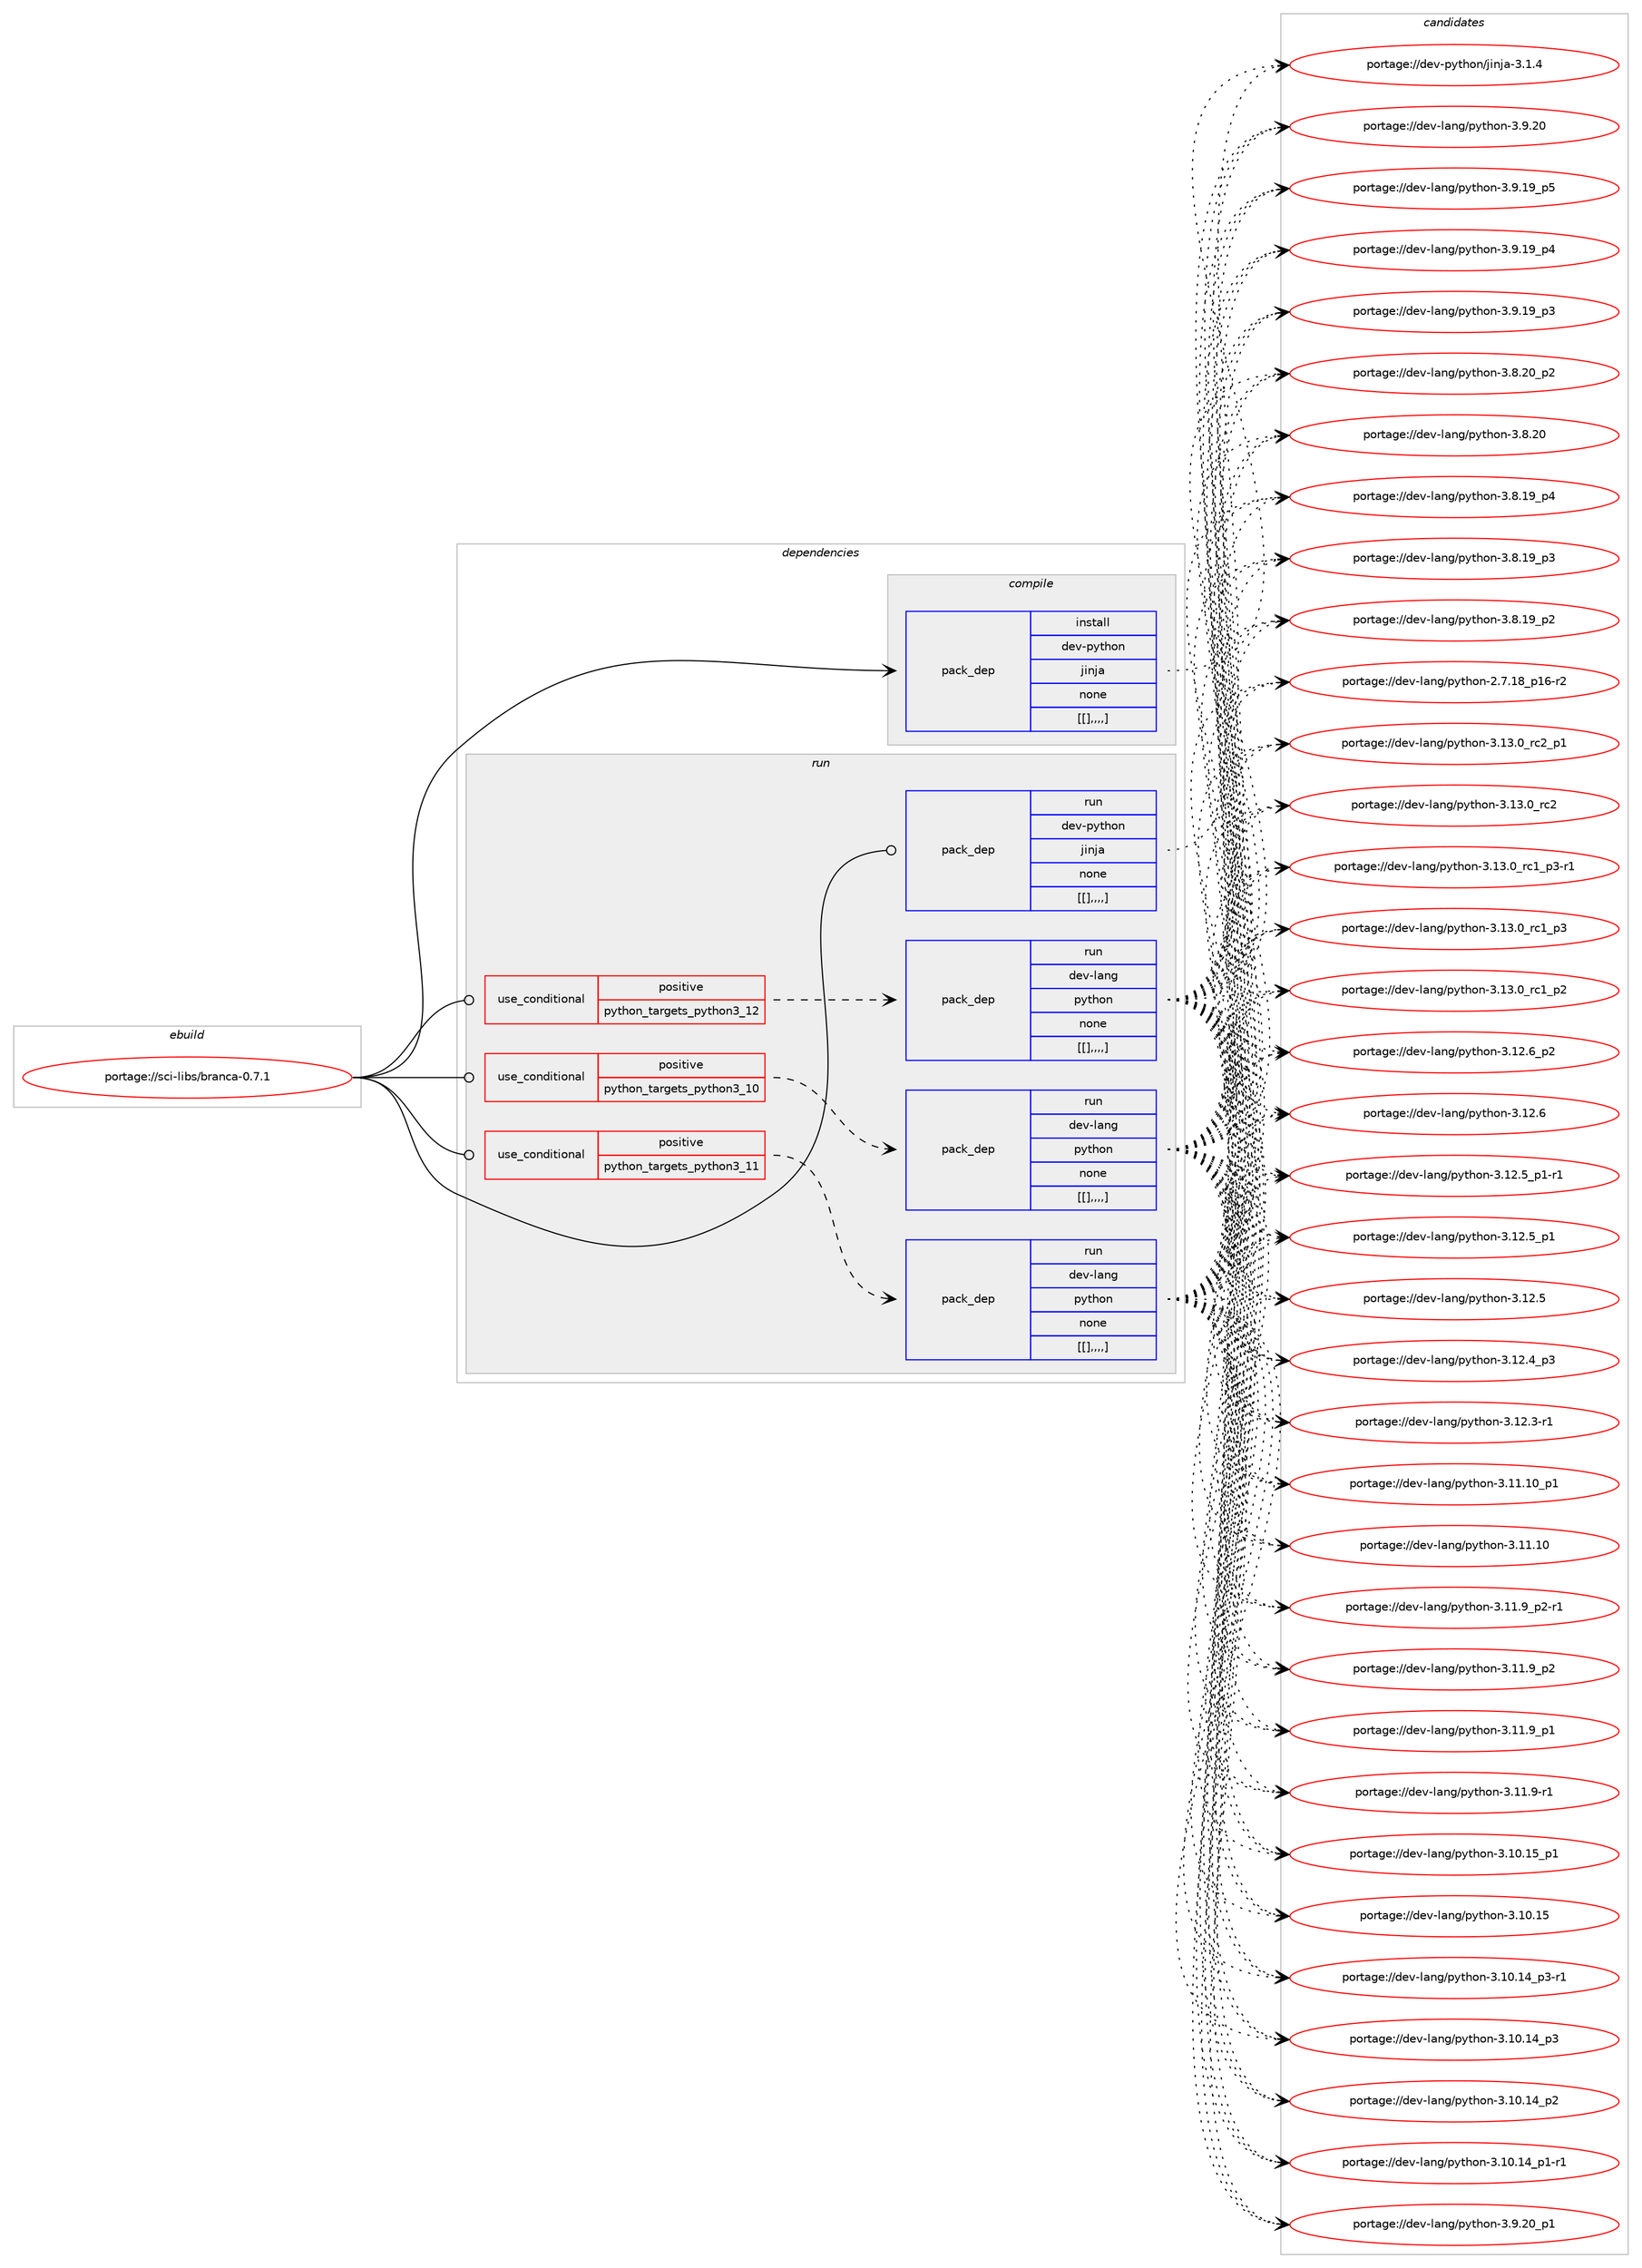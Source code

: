 digraph prolog {

# *************
# Graph options
# *************

newrank=true;
concentrate=true;
compound=true;
graph [rankdir=LR,fontname=Helvetica,fontsize=10,ranksep=1.5];#, ranksep=2.5, nodesep=0.2];
edge  [arrowhead=vee];
node  [fontname=Helvetica,fontsize=10];

# **********
# The ebuild
# **********

subgraph cluster_leftcol {
color=gray;
label=<<i>ebuild</i>>;
id [label="portage://sci-libs/branca-0.7.1", color=red, width=4, href="../sci-libs/branca-0.7.1.svg"];
}

# ****************
# The dependencies
# ****************

subgraph cluster_midcol {
color=gray;
label=<<i>dependencies</i>>;
subgraph cluster_compile {
fillcolor="#eeeeee";
style=filled;
label=<<i>compile</i>>;
subgraph pack296945 {
dependency408747 [label=<<TABLE BORDER="0" CELLBORDER="1" CELLSPACING="0" CELLPADDING="4" WIDTH="220"><TR><TD ROWSPAN="6" CELLPADDING="30">pack_dep</TD></TR><TR><TD WIDTH="110">install</TD></TR><TR><TD>dev-python</TD></TR><TR><TD>jinja</TD></TR><TR><TD>none</TD></TR><TR><TD>[[],,,,]</TD></TR></TABLE>>, shape=none, color=blue];
}
id:e -> dependency408747:w [weight=20,style="solid",arrowhead="vee"];
}
subgraph cluster_compileandrun {
fillcolor="#eeeeee";
style=filled;
label=<<i>compile and run</i>>;
}
subgraph cluster_run {
fillcolor="#eeeeee";
style=filled;
label=<<i>run</i>>;
subgraph cond108935 {
dependency408748 [label=<<TABLE BORDER="0" CELLBORDER="1" CELLSPACING="0" CELLPADDING="4"><TR><TD ROWSPAN="3" CELLPADDING="10">use_conditional</TD></TR><TR><TD>positive</TD></TR><TR><TD>python_targets_python3_10</TD></TR></TABLE>>, shape=none, color=red];
subgraph pack296946 {
dependency408749 [label=<<TABLE BORDER="0" CELLBORDER="1" CELLSPACING="0" CELLPADDING="4" WIDTH="220"><TR><TD ROWSPAN="6" CELLPADDING="30">pack_dep</TD></TR><TR><TD WIDTH="110">run</TD></TR><TR><TD>dev-lang</TD></TR><TR><TD>python</TD></TR><TR><TD>none</TD></TR><TR><TD>[[],,,,]</TD></TR></TABLE>>, shape=none, color=blue];
}
dependency408748:e -> dependency408749:w [weight=20,style="dashed",arrowhead="vee"];
}
id:e -> dependency408748:w [weight=20,style="solid",arrowhead="odot"];
subgraph cond108936 {
dependency408750 [label=<<TABLE BORDER="0" CELLBORDER="1" CELLSPACING="0" CELLPADDING="4"><TR><TD ROWSPAN="3" CELLPADDING="10">use_conditional</TD></TR><TR><TD>positive</TD></TR><TR><TD>python_targets_python3_11</TD></TR></TABLE>>, shape=none, color=red];
subgraph pack296947 {
dependency408751 [label=<<TABLE BORDER="0" CELLBORDER="1" CELLSPACING="0" CELLPADDING="4" WIDTH="220"><TR><TD ROWSPAN="6" CELLPADDING="30">pack_dep</TD></TR><TR><TD WIDTH="110">run</TD></TR><TR><TD>dev-lang</TD></TR><TR><TD>python</TD></TR><TR><TD>none</TD></TR><TR><TD>[[],,,,]</TD></TR></TABLE>>, shape=none, color=blue];
}
dependency408750:e -> dependency408751:w [weight=20,style="dashed",arrowhead="vee"];
}
id:e -> dependency408750:w [weight=20,style="solid",arrowhead="odot"];
subgraph cond108937 {
dependency408752 [label=<<TABLE BORDER="0" CELLBORDER="1" CELLSPACING="0" CELLPADDING="4"><TR><TD ROWSPAN="3" CELLPADDING="10">use_conditional</TD></TR><TR><TD>positive</TD></TR><TR><TD>python_targets_python3_12</TD></TR></TABLE>>, shape=none, color=red];
subgraph pack296948 {
dependency408753 [label=<<TABLE BORDER="0" CELLBORDER="1" CELLSPACING="0" CELLPADDING="4" WIDTH="220"><TR><TD ROWSPAN="6" CELLPADDING="30">pack_dep</TD></TR><TR><TD WIDTH="110">run</TD></TR><TR><TD>dev-lang</TD></TR><TR><TD>python</TD></TR><TR><TD>none</TD></TR><TR><TD>[[],,,,]</TD></TR></TABLE>>, shape=none, color=blue];
}
dependency408752:e -> dependency408753:w [weight=20,style="dashed",arrowhead="vee"];
}
id:e -> dependency408752:w [weight=20,style="solid",arrowhead="odot"];
subgraph pack296949 {
dependency408754 [label=<<TABLE BORDER="0" CELLBORDER="1" CELLSPACING="0" CELLPADDING="4" WIDTH="220"><TR><TD ROWSPAN="6" CELLPADDING="30">pack_dep</TD></TR><TR><TD WIDTH="110">run</TD></TR><TR><TD>dev-python</TD></TR><TR><TD>jinja</TD></TR><TR><TD>none</TD></TR><TR><TD>[[],,,,]</TD></TR></TABLE>>, shape=none, color=blue];
}
id:e -> dependency408754:w [weight=20,style="solid",arrowhead="odot"];
}
}

# **************
# The candidates
# **************

subgraph cluster_choices {
rank=same;
color=gray;
label=<<i>candidates</i>>;

subgraph choice296945 {
color=black;
nodesep=1;
choice100101118451121211161041111104710610511010697455146494652 [label="portage://dev-python/jinja-3.1.4", color=red, width=4,href="../dev-python/jinja-3.1.4.svg"];
dependency408747:e -> choice100101118451121211161041111104710610511010697455146494652:w [style=dotted,weight="100"];
}
subgraph choice296946 {
color=black;
nodesep=1;
choice100101118451089711010347112121116104111110455146495146489511499509511249 [label="portage://dev-lang/python-3.13.0_rc2_p1", color=red, width=4,href="../dev-lang/python-3.13.0_rc2_p1.svg"];
choice10010111845108971101034711212111610411111045514649514648951149950 [label="portage://dev-lang/python-3.13.0_rc2", color=red, width=4,href="../dev-lang/python-3.13.0_rc2.svg"];
choice1001011184510897110103471121211161041111104551464951464895114994995112514511449 [label="portage://dev-lang/python-3.13.0_rc1_p3-r1", color=red, width=4,href="../dev-lang/python-3.13.0_rc1_p3-r1.svg"];
choice100101118451089711010347112121116104111110455146495146489511499499511251 [label="portage://dev-lang/python-3.13.0_rc1_p3", color=red, width=4,href="../dev-lang/python-3.13.0_rc1_p3.svg"];
choice100101118451089711010347112121116104111110455146495146489511499499511250 [label="portage://dev-lang/python-3.13.0_rc1_p2", color=red, width=4,href="../dev-lang/python-3.13.0_rc1_p2.svg"];
choice100101118451089711010347112121116104111110455146495046549511250 [label="portage://dev-lang/python-3.12.6_p2", color=red, width=4,href="../dev-lang/python-3.12.6_p2.svg"];
choice10010111845108971101034711212111610411111045514649504654 [label="portage://dev-lang/python-3.12.6", color=red, width=4,href="../dev-lang/python-3.12.6.svg"];
choice1001011184510897110103471121211161041111104551464950465395112494511449 [label="portage://dev-lang/python-3.12.5_p1-r1", color=red, width=4,href="../dev-lang/python-3.12.5_p1-r1.svg"];
choice100101118451089711010347112121116104111110455146495046539511249 [label="portage://dev-lang/python-3.12.5_p1", color=red, width=4,href="../dev-lang/python-3.12.5_p1.svg"];
choice10010111845108971101034711212111610411111045514649504653 [label="portage://dev-lang/python-3.12.5", color=red, width=4,href="../dev-lang/python-3.12.5.svg"];
choice100101118451089711010347112121116104111110455146495046529511251 [label="portage://dev-lang/python-3.12.4_p3", color=red, width=4,href="../dev-lang/python-3.12.4_p3.svg"];
choice100101118451089711010347112121116104111110455146495046514511449 [label="portage://dev-lang/python-3.12.3-r1", color=red, width=4,href="../dev-lang/python-3.12.3-r1.svg"];
choice10010111845108971101034711212111610411111045514649494649489511249 [label="portage://dev-lang/python-3.11.10_p1", color=red, width=4,href="../dev-lang/python-3.11.10_p1.svg"];
choice1001011184510897110103471121211161041111104551464949464948 [label="portage://dev-lang/python-3.11.10", color=red, width=4,href="../dev-lang/python-3.11.10.svg"];
choice1001011184510897110103471121211161041111104551464949465795112504511449 [label="portage://dev-lang/python-3.11.9_p2-r1", color=red, width=4,href="../dev-lang/python-3.11.9_p2-r1.svg"];
choice100101118451089711010347112121116104111110455146494946579511250 [label="portage://dev-lang/python-3.11.9_p2", color=red, width=4,href="../dev-lang/python-3.11.9_p2.svg"];
choice100101118451089711010347112121116104111110455146494946579511249 [label="portage://dev-lang/python-3.11.9_p1", color=red, width=4,href="../dev-lang/python-3.11.9_p1.svg"];
choice100101118451089711010347112121116104111110455146494946574511449 [label="portage://dev-lang/python-3.11.9-r1", color=red, width=4,href="../dev-lang/python-3.11.9-r1.svg"];
choice10010111845108971101034711212111610411111045514649484649539511249 [label="portage://dev-lang/python-3.10.15_p1", color=red, width=4,href="../dev-lang/python-3.10.15_p1.svg"];
choice1001011184510897110103471121211161041111104551464948464953 [label="portage://dev-lang/python-3.10.15", color=red, width=4,href="../dev-lang/python-3.10.15.svg"];
choice100101118451089711010347112121116104111110455146494846495295112514511449 [label="portage://dev-lang/python-3.10.14_p3-r1", color=red, width=4,href="../dev-lang/python-3.10.14_p3-r1.svg"];
choice10010111845108971101034711212111610411111045514649484649529511251 [label="portage://dev-lang/python-3.10.14_p3", color=red, width=4,href="../dev-lang/python-3.10.14_p3.svg"];
choice10010111845108971101034711212111610411111045514649484649529511250 [label="portage://dev-lang/python-3.10.14_p2", color=red, width=4,href="../dev-lang/python-3.10.14_p2.svg"];
choice100101118451089711010347112121116104111110455146494846495295112494511449 [label="portage://dev-lang/python-3.10.14_p1-r1", color=red, width=4,href="../dev-lang/python-3.10.14_p1-r1.svg"];
choice100101118451089711010347112121116104111110455146574650489511249 [label="portage://dev-lang/python-3.9.20_p1", color=red, width=4,href="../dev-lang/python-3.9.20_p1.svg"];
choice10010111845108971101034711212111610411111045514657465048 [label="portage://dev-lang/python-3.9.20", color=red, width=4,href="../dev-lang/python-3.9.20.svg"];
choice100101118451089711010347112121116104111110455146574649579511253 [label="portage://dev-lang/python-3.9.19_p5", color=red, width=4,href="../dev-lang/python-3.9.19_p5.svg"];
choice100101118451089711010347112121116104111110455146574649579511252 [label="portage://dev-lang/python-3.9.19_p4", color=red, width=4,href="../dev-lang/python-3.9.19_p4.svg"];
choice100101118451089711010347112121116104111110455146574649579511251 [label="portage://dev-lang/python-3.9.19_p3", color=red, width=4,href="../dev-lang/python-3.9.19_p3.svg"];
choice100101118451089711010347112121116104111110455146564650489511250 [label="portage://dev-lang/python-3.8.20_p2", color=red, width=4,href="../dev-lang/python-3.8.20_p2.svg"];
choice10010111845108971101034711212111610411111045514656465048 [label="portage://dev-lang/python-3.8.20", color=red, width=4,href="../dev-lang/python-3.8.20.svg"];
choice100101118451089711010347112121116104111110455146564649579511252 [label="portage://dev-lang/python-3.8.19_p4", color=red, width=4,href="../dev-lang/python-3.8.19_p4.svg"];
choice100101118451089711010347112121116104111110455146564649579511251 [label="portage://dev-lang/python-3.8.19_p3", color=red, width=4,href="../dev-lang/python-3.8.19_p3.svg"];
choice100101118451089711010347112121116104111110455146564649579511250 [label="portage://dev-lang/python-3.8.19_p2", color=red, width=4,href="../dev-lang/python-3.8.19_p2.svg"];
choice100101118451089711010347112121116104111110455046554649569511249544511450 [label="portage://dev-lang/python-2.7.18_p16-r2", color=red, width=4,href="../dev-lang/python-2.7.18_p16-r2.svg"];
dependency408749:e -> choice100101118451089711010347112121116104111110455146495146489511499509511249:w [style=dotted,weight="100"];
dependency408749:e -> choice10010111845108971101034711212111610411111045514649514648951149950:w [style=dotted,weight="100"];
dependency408749:e -> choice1001011184510897110103471121211161041111104551464951464895114994995112514511449:w [style=dotted,weight="100"];
dependency408749:e -> choice100101118451089711010347112121116104111110455146495146489511499499511251:w [style=dotted,weight="100"];
dependency408749:e -> choice100101118451089711010347112121116104111110455146495146489511499499511250:w [style=dotted,weight="100"];
dependency408749:e -> choice100101118451089711010347112121116104111110455146495046549511250:w [style=dotted,weight="100"];
dependency408749:e -> choice10010111845108971101034711212111610411111045514649504654:w [style=dotted,weight="100"];
dependency408749:e -> choice1001011184510897110103471121211161041111104551464950465395112494511449:w [style=dotted,weight="100"];
dependency408749:e -> choice100101118451089711010347112121116104111110455146495046539511249:w [style=dotted,weight="100"];
dependency408749:e -> choice10010111845108971101034711212111610411111045514649504653:w [style=dotted,weight="100"];
dependency408749:e -> choice100101118451089711010347112121116104111110455146495046529511251:w [style=dotted,weight="100"];
dependency408749:e -> choice100101118451089711010347112121116104111110455146495046514511449:w [style=dotted,weight="100"];
dependency408749:e -> choice10010111845108971101034711212111610411111045514649494649489511249:w [style=dotted,weight="100"];
dependency408749:e -> choice1001011184510897110103471121211161041111104551464949464948:w [style=dotted,weight="100"];
dependency408749:e -> choice1001011184510897110103471121211161041111104551464949465795112504511449:w [style=dotted,weight="100"];
dependency408749:e -> choice100101118451089711010347112121116104111110455146494946579511250:w [style=dotted,weight="100"];
dependency408749:e -> choice100101118451089711010347112121116104111110455146494946579511249:w [style=dotted,weight="100"];
dependency408749:e -> choice100101118451089711010347112121116104111110455146494946574511449:w [style=dotted,weight="100"];
dependency408749:e -> choice10010111845108971101034711212111610411111045514649484649539511249:w [style=dotted,weight="100"];
dependency408749:e -> choice1001011184510897110103471121211161041111104551464948464953:w [style=dotted,weight="100"];
dependency408749:e -> choice100101118451089711010347112121116104111110455146494846495295112514511449:w [style=dotted,weight="100"];
dependency408749:e -> choice10010111845108971101034711212111610411111045514649484649529511251:w [style=dotted,weight="100"];
dependency408749:e -> choice10010111845108971101034711212111610411111045514649484649529511250:w [style=dotted,weight="100"];
dependency408749:e -> choice100101118451089711010347112121116104111110455146494846495295112494511449:w [style=dotted,weight="100"];
dependency408749:e -> choice100101118451089711010347112121116104111110455146574650489511249:w [style=dotted,weight="100"];
dependency408749:e -> choice10010111845108971101034711212111610411111045514657465048:w [style=dotted,weight="100"];
dependency408749:e -> choice100101118451089711010347112121116104111110455146574649579511253:w [style=dotted,weight="100"];
dependency408749:e -> choice100101118451089711010347112121116104111110455146574649579511252:w [style=dotted,weight="100"];
dependency408749:e -> choice100101118451089711010347112121116104111110455146574649579511251:w [style=dotted,weight="100"];
dependency408749:e -> choice100101118451089711010347112121116104111110455146564650489511250:w [style=dotted,weight="100"];
dependency408749:e -> choice10010111845108971101034711212111610411111045514656465048:w [style=dotted,weight="100"];
dependency408749:e -> choice100101118451089711010347112121116104111110455146564649579511252:w [style=dotted,weight="100"];
dependency408749:e -> choice100101118451089711010347112121116104111110455146564649579511251:w [style=dotted,weight="100"];
dependency408749:e -> choice100101118451089711010347112121116104111110455146564649579511250:w [style=dotted,weight="100"];
dependency408749:e -> choice100101118451089711010347112121116104111110455046554649569511249544511450:w [style=dotted,weight="100"];
}
subgraph choice296947 {
color=black;
nodesep=1;
choice100101118451089711010347112121116104111110455146495146489511499509511249 [label="portage://dev-lang/python-3.13.0_rc2_p1", color=red, width=4,href="../dev-lang/python-3.13.0_rc2_p1.svg"];
choice10010111845108971101034711212111610411111045514649514648951149950 [label="portage://dev-lang/python-3.13.0_rc2", color=red, width=4,href="../dev-lang/python-3.13.0_rc2.svg"];
choice1001011184510897110103471121211161041111104551464951464895114994995112514511449 [label="portage://dev-lang/python-3.13.0_rc1_p3-r1", color=red, width=4,href="../dev-lang/python-3.13.0_rc1_p3-r1.svg"];
choice100101118451089711010347112121116104111110455146495146489511499499511251 [label="portage://dev-lang/python-3.13.0_rc1_p3", color=red, width=4,href="../dev-lang/python-3.13.0_rc1_p3.svg"];
choice100101118451089711010347112121116104111110455146495146489511499499511250 [label="portage://dev-lang/python-3.13.0_rc1_p2", color=red, width=4,href="../dev-lang/python-3.13.0_rc1_p2.svg"];
choice100101118451089711010347112121116104111110455146495046549511250 [label="portage://dev-lang/python-3.12.6_p2", color=red, width=4,href="../dev-lang/python-3.12.6_p2.svg"];
choice10010111845108971101034711212111610411111045514649504654 [label="portage://dev-lang/python-3.12.6", color=red, width=4,href="../dev-lang/python-3.12.6.svg"];
choice1001011184510897110103471121211161041111104551464950465395112494511449 [label="portage://dev-lang/python-3.12.5_p1-r1", color=red, width=4,href="../dev-lang/python-3.12.5_p1-r1.svg"];
choice100101118451089711010347112121116104111110455146495046539511249 [label="portage://dev-lang/python-3.12.5_p1", color=red, width=4,href="../dev-lang/python-3.12.5_p1.svg"];
choice10010111845108971101034711212111610411111045514649504653 [label="portage://dev-lang/python-3.12.5", color=red, width=4,href="../dev-lang/python-3.12.5.svg"];
choice100101118451089711010347112121116104111110455146495046529511251 [label="portage://dev-lang/python-3.12.4_p3", color=red, width=4,href="../dev-lang/python-3.12.4_p3.svg"];
choice100101118451089711010347112121116104111110455146495046514511449 [label="portage://dev-lang/python-3.12.3-r1", color=red, width=4,href="../dev-lang/python-3.12.3-r1.svg"];
choice10010111845108971101034711212111610411111045514649494649489511249 [label="portage://dev-lang/python-3.11.10_p1", color=red, width=4,href="../dev-lang/python-3.11.10_p1.svg"];
choice1001011184510897110103471121211161041111104551464949464948 [label="portage://dev-lang/python-3.11.10", color=red, width=4,href="../dev-lang/python-3.11.10.svg"];
choice1001011184510897110103471121211161041111104551464949465795112504511449 [label="portage://dev-lang/python-3.11.9_p2-r1", color=red, width=4,href="../dev-lang/python-3.11.9_p2-r1.svg"];
choice100101118451089711010347112121116104111110455146494946579511250 [label="portage://dev-lang/python-3.11.9_p2", color=red, width=4,href="../dev-lang/python-3.11.9_p2.svg"];
choice100101118451089711010347112121116104111110455146494946579511249 [label="portage://dev-lang/python-3.11.9_p1", color=red, width=4,href="../dev-lang/python-3.11.9_p1.svg"];
choice100101118451089711010347112121116104111110455146494946574511449 [label="portage://dev-lang/python-3.11.9-r1", color=red, width=4,href="../dev-lang/python-3.11.9-r1.svg"];
choice10010111845108971101034711212111610411111045514649484649539511249 [label="portage://dev-lang/python-3.10.15_p1", color=red, width=4,href="../dev-lang/python-3.10.15_p1.svg"];
choice1001011184510897110103471121211161041111104551464948464953 [label="portage://dev-lang/python-3.10.15", color=red, width=4,href="../dev-lang/python-3.10.15.svg"];
choice100101118451089711010347112121116104111110455146494846495295112514511449 [label="portage://dev-lang/python-3.10.14_p3-r1", color=red, width=4,href="../dev-lang/python-3.10.14_p3-r1.svg"];
choice10010111845108971101034711212111610411111045514649484649529511251 [label="portage://dev-lang/python-3.10.14_p3", color=red, width=4,href="../dev-lang/python-3.10.14_p3.svg"];
choice10010111845108971101034711212111610411111045514649484649529511250 [label="portage://dev-lang/python-3.10.14_p2", color=red, width=4,href="../dev-lang/python-3.10.14_p2.svg"];
choice100101118451089711010347112121116104111110455146494846495295112494511449 [label="portage://dev-lang/python-3.10.14_p1-r1", color=red, width=4,href="../dev-lang/python-3.10.14_p1-r1.svg"];
choice100101118451089711010347112121116104111110455146574650489511249 [label="portage://dev-lang/python-3.9.20_p1", color=red, width=4,href="../dev-lang/python-3.9.20_p1.svg"];
choice10010111845108971101034711212111610411111045514657465048 [label="portage://dev-lang/python-3.9.20", color=red, width=4,href="../dev-lang/python-3.9.20.svg"];
choice100101118451089711010347112121116104111110455146574649579511253 [label="portage://dev-lang/python-3.9.19_p5", color=red, width=4,href="../dev-lang/python-3.9.19_p5.svg"];
choice100101118451089711010347112121116104111110455146574649579511252 [label="portage://dev-lang/python-3.9.19_p4", color=red, width=4,href="../dev-lang/python-3.9.19_p4.svg"];
choice100101118451089711010347112121116104111110455146574649579511251 [label="portage://dev-lang/python-3.9.19_p3", color=red, width=4,href="../dev-lang/python-3.9.19_p3.svg"];
choice100101118451089711010347112121116104111110455146564650489511250 [label="portage://dev-lang/python-3.8.20_p2", color=red, width=4,href="../dev-lang/python-3.8.20_p2.svg"];
choice10010111845108971101034711212111610411111045514656465048 [label="portage://dev-lang/python-3.8.20", color=red, width=4,href="../dev-lang/python-3.8.20.svg"];
choice100101118451089711010347112121116104111110455146564649579511252 [label="portage://dev-lang/python-3.8.19_p4", color=red, width=4,href="../dev-lang/python-3.8.19_p4.svg"];
choice100101118451089711010347112121116104111110455146564649579511251 [label="portage://dev-lang/python-3.8.19_p3", color=red, width=4,href="../dev-lang/python-3.8.19_p3.svg"];
choice100101118451089711010347112121116104111110455146564649579511250 [label="portage://dev-lang/python-3.8.19_p2", color=red, width=4,href="../dev-lang/python-3.8.19_p2.svg"];
choice100101118451089711010347112121116104111110455046554649569511249544511450 [label="portage://dev-lang/python-2.7.18_p16-r2", color=red, width=4,href="../dev-lang/python-2.7.18_p16-r2.svg"];
dependency408751:e -> choice100101118451089711010347112121116104111110455146495146489511499509511249:w [style=dotted,weight="100"];
dependency408751:e -> choice10010111845108971101034711212111610411111045514649514648951149950:w [style=dotted,weight="100"];
dependency408751:e -> choice1001011184510897110103471121211161041111104551464951464895114994995112514511449:w [style=dotted,weight="100"];
dependency408751:e -> choice100101118451089711010347112121116104111110455146495146489511499499511251:w [style=dotted,weight="100"];
dependency408751:e -> choice100101118451089711010347112121116104111110455146495146489511499499511250:w [style=dotted,weight="100"];
dependency408751:e -> choice100101118451089711010347112121116104111110455146495046549511250:w [style=dotted,weight="100"];
dependency408751:e -> choice10010111845108971101034711212111610411111045514649504654:w [style=dotted,weight="100"];
dependency408751:e -> choice1001011184510897110103471121211161041111104551464950465395112494511449:w [style=dotted,weight="100"];
dependency408751:e -> choice100101118451089711010347112121116104111110455146495046539511249:w [style=dotted,weight="100"];
dependency408751:e -> choice10010111845108971101034711212111610411111045514649504653:w [style=dotted,weight="100"];
dependency408751:e -> choice100101118451089711010347112121116104111110455146495046529511251:w [style=dotted,weight="100"];
dependency408751:e -> choice100101118451089711010347112121116104111110455146495046514511449:w [style=dotted,weight="100"];
dependency408751:e -> choice10010111845108971101034711212111610411111045514649494649489511249:w [style=dotted,weight="100"];
dependency408751:e -> choice1001011184510897110103471121211161041111104551464949464948:w [style=dotted,weight="100"];
dependency408751:e -> choice1001011184510897110103471121211161041111104551464949465795112504511449:w [style=dotted,weight="100"];
dependency408751:e -> choice100101118451089711010347112121116104111110455146494946579511250:w [style=dotted,weight="100"];
dependency408751:e -> choice100101118451089711010347112121116104111110455146494946579511249:w [style=dotted,weight="100"];
dependency408751:e -> choice100101118451089711010347112121116104111110455146494946574511449:w [style=dotted,weight="100"];
dependency408751:e -> choice10010111845108971101034711212111610411111045514649484649539511249:w [style=dotted,weight="100"];
dependency408751:e -> choice1001011184510897110103471121211161041111104551464948464953:w [style=dotted,weight="100"];
dependency408751:e -> choice100101118451089711010347112121116104111110455146494846495295112514511449:w [style=dotted,weight="100"];
dependency408751:e -> choice10010111845108971101034711212111610411111045514649484649529511251:w [style=dotted,weight="100"];
dependency408751:e -> choice10010111845108971101034711212111610411111045514649484649529511250:w [style=dotted,weight="100"];
dependency408751:e -> choice100101118451089711010347112121116104111110455146494846495295112494511449:w [style=dotted,weight="100"];
dependency408751:e -> choice100101118451089711010347112121116104111110455146574650489511249:w [style=dotted,weight="100"];
dependency408751:e -> choice10010111845108971101034711212111610411111045514657465048:w [style=dotted,weight="100"];
dependency408751:e -> choice100101118451089711010347112121116104111110455146574649579511253:w [style=dotted,weight="100"];
dependency408751:e -> choice100101118451089711010347112121116104111110455146574649579511252:w [style=dotted,weight="100"];
dependency408751:e -> choice100101118451089711010347112121116104111110455146574649579511251:w [style=dotted,weight="100"];
dependency408751:e -> choice100101118451089711010347112121116104111110455146564650489511250:w [style=dotted,weight="100"];
dependency408751:e -> choice10010111845108971101034711212111610411111045514656465048:w [style=dotted,weight="100"];
dependency408751:e -> choice100101118451089711010347112121116104111110455146564649579511252:w [style=dotted,weight="100"];
dependency408751:e -> choice100101118451089711010347112121116104111110455146564649579511251:w [style=dotted,weight="100"];
dependency408751:e -> choice100101118451089711010347112121116104111110455146564649579511250:w [style=dotted,weight="100"];
dependency408751:e -> choice100101118451089711010347112121116104111110455046554649569511249544511450:w [style=dotted,weight="100"];
}
subgraph choice296948 {
color=black;
nodesep=1;
choice100101118451089711010347112121116104111110455146495146489511499509511249 [label="portage://dev-lang/python-3.13.0_rc2_p1", color=red, width=4,href="../dev-lang/python-3.13.0_rc2_p1.svg"];
choice10010111845108971101034711212111610411111045514649514648951149950 [label="portage://dev-lang/python-3.13.0_rc2", color=red, width=4,href="../dev-lang/python-3.13.0_rc2.svg"];
choice1001011184510897110103471121211161041111104551464951464895114994995112514511449 [label="portage://dev-lang/python-3.13.0_rc1_p3-r1", color=red, width=4,href="../dev-lang/python-3.13.0_rc1_p3-r1.svg"];
choice100101118451089711010347112121116104111110455146495146489511499499511251 [label="portage://dev-lang/python-3.13.0_rc1_p3", color=red, width=4,href="../dev-lang/python-3.13.0_rc1_p3.svg"];
choice100101118451089711010347112121116104111110455146495146489511499499511250 [label="portage://dev-lang/python-3.13.0_rc1_p2", color=red, width=4,href="../dev-lang/python-3.13.0_rc1_p2.svg"];
choice100101118451089711010347112121116104111110455146495046549511250 [label="portage://dev-lang/python-3.12.6_p2", color=red, width=4,href="../dev-lang/python-3.12.6_p2.svg"];
choice10010111845108971101034711212111610411111045514649504654 [label="portage://dev-lang/python-3.12.6", color=red, width=4,href="../dev-lang/python-3.12.6.svg"];
choice1001011184510897110103471121211161041111104551464950465395112494511449 [label="portage://dev-lang/python-3.12.5_p1-r1", color=red, width=4,href="../dev-lang/python-3.12.5_p1-r1.svg"];
choice100101118451089711010347112121116104111110455146495046539511249 [label="portage://dev-lang/python-3.12.5_p1", color=red, width=4,href="../dev-lang/python-3.12.5_p1.svg"];
choice10010111845108971101034711212111610411111045514649504653 [label="portage://dev-lang/python-3.12.5", color=red, width=4,href="../dev-lang/python-3.12.5.svg"];
choice100101118451089711010347112121116104111110455146495046529511251 [label="portage://dev-lang/python-3.12.4_p3", color=red, width=4,href="../dev-lang/python-3.12.4_p3.svg"];
choice100101118451089711010347112121116104111110455146495046514511449 [label="portage://dev-lang/python-3.12.3-r1", color=red, width=4,href="../dev-lang/python-3.12.3-r1.svg"];
choice10010111845108971101034711212111610411111045514649494649489511249 [label="portage://dev-lang/python-3.11.10_p1", color=red, width=4,href="../dev-lang/python-3.11.10_p1.svg"];
choice1001011184510897110103471121211161041111104551464949464948 [label="portage://dev-lang/python-3.11.10", color=red, width=4,href="../dev-lang/python-3.11.10.svg"];
choice1001011184510897110103471121211161041111104551464949465795112504511449 [label="portage://dev-lang/python-3.11.9_p2-r1", color=red, width=4,href="../dev-lang/python-3.11.9_p2-r1.svg"];
choice100101118451089711010347112121116104111110455146494946579511250 [label="portage://dev-lang/python-3.11.9_p2", color=red, width=4,href="../dev-lang/python-3.11.9_p2.svg"];
choice100101118451089711010347112121116104111110455146494946579511249 [label="portage://dev-lang/python-3.11.9_p1", color=red, width=4,href="../dev-lang/python-3.11.9_p1.svg"];
choice100101118451089711010347112121116104111110455146494946574511449 [label="portage://dev-lang/python-3.11.9-r1", color=red, width=4,href="../dev-lang/python-3.11.9-r1.svg"];
choice10010111845108971101034711212111610411111045514649484649539511249 [label="portage://dev-lang/python-3.10.15_p1", color=red, width=4,href="../dev-lang/python-3.10.15_p1.svg"];
choice1001011184510897110103471121211161041111104551464948464953 [label="portage://dev-lang/python-3.10.15", color=red, width=4,href="../dev-lang/python-3.10.15.svg"];
choice100101118451089711010347112121116104111110455146494846495295112514511449 [label="portage://dev-lang/python-3.10.14_p3-r1", color=red, width=4,href="../dev-lang/python-3.10.14_p3-r1.svg"];
choice10010111845108971101034711212111610411111045514649484649529511251 [label="portage://dev-lang/python-3.10.14_p3", color=red, width=4,href="../dev-lang/python-3.10.14_p3.svg"];
choice10010111845108971101034711212111610411111045514649484649529511250 [label="portage://dev-lang/python-3.10.14_p2", color=red, width=4,href="../dev-lang/python-3.10.14_p2.svg"];
choice100101118451089711010347112121116104111110455146494846495295112494511449 [label="portage://dev-lang/python-3.10.14_p1-r1", color=red, width=4,href="../dev-lang/python-3.10.14_p1-r1.svg"];
choice100101118451089711010347112121116104111110455146574650489511249 [label="portage://dev-lang/python-3.9.20_p1", color=red, width=4,href="../dev-lang/python-3.9.20_p1.svg"];
choice10010111845108971101034711212111610411111045514657465048 [label="portage://dev-lang/python-3.9.20", color=red, width=4,href="../dev-lang/python-3.9.20.svg"];
choice100101118451089711010347112121116104111110455146574649579511253 [label="portage://dev-lang/python-3.9.19_p5", color=red, width=4,href="../dev-lang/python-3.9.19_p5.svg"];
choice100101118451089711010347112121116104111110455146574649579511252 [label="portage://dev-lang/python-3.9.19_p4", color=red, width=4,href="../dev-lang/python-3.9.19_p4.svg"];
choice100101118451089711010347112121116104111110455146574649579511251 [label="portage://dev-lang/python-3.9.19_p3", color=red, width=4,href="../dev-lang/python-3.9.19_p3.svg"];
choice100101118451089711010347112121116104111110455146564650489511250 [label="portage://dev-lang/python-3.8.20_p2", color=red, width=4,href="../dev-lang/python-3.8.20_p2.svg"];
choice10010111845108971101034711212111610411111045514656465048 [label="portage://dev-lang/python-3.8.20", color=red, width=4,href="../dev-lang/python-3.8.20.svg"];
choice100101118451089711010347112121116104111110455146564649579511252 [label="portage://dev-lang/python-3.8.19_p4", color=red, width=4,href="../dev-lang/python-3.8.19_p4.svg"];
choice100101118451089711010347112121116104111110455146564649579511251 [label="portage://dev-lang/python-3.8.19_p3", color=red, width=4,href="../dev-lang/python-3.8.19_p3.svg"];
choice100101118451089711010347112121116104111110455146564649579511250 [label="portage://dev-lang/python-3.8.19_p2", color=red, width=4,href="../dev-lang/python-3.8.19_p2.svg"];
choice100101118451089711010347112121116104111110455046554649569511249544511450 [label="portage://dev-lang/python-2.7.18_p16-r2", color=red, width=4,href="../dev-lang/python-2.7.18_p16-r2.svg"];
dependency408753:e -> choice100101118451089711010347112121116104111110455146495146489511499509511249:w [style=dotted,weight="100"];
dependency408753:e -> choice10010111845108971101034711212111610411111045514649514648951149950:w [style=dotted,weight="100"];
dependency408753:e -> choice1001011184510897110103471121211161041111104551464951464895114994995112514511449:w [style=dotted,weight="100"];
dependency408753:e -> choice100101118451089711010347112121116104111110455146495146489511499499511251:w [style=dotted,weight="100"];
dependency408753:e -> choice100101118451089711010347112121116104111110455146495146489511499499511250:w [style=dotted,weight="100"];
dependency408753:e -> choice100101118451089711010347112121116104111110455146495046549511250:w [style=dotted,weight="100"];
dependency408753:e -> choice10010111845108971101034711212111610411111045514649504654:w [style=dotted,weight="100"];
dependency408753:e -> choice1001011184510897110103471121211161041111104551464950465395112494511449:w [style=dotted,weight="100"];
dependency408753:e -> choice100101118451089711010347112121116104111110455146495046539511249:w [style=dotted,weight="100"];
dependency408753:e -> choice10010111845108971101034711212111610411111045514649504653:w [style=dotted,weight="100"];
dependency408753:e -> choice100101118451089711010347112121116104111110455146495046529511251:w [style=dotted,weight="100"];
dependency408753:e -> choice100101118451089711010347112121116104111110455146495046514511449:w [style=dotted,weight="100"];
dependency408753:e -> choice10010111845108971101034711212111610411111045514649494649489511249:w [style=dotted,weight="100"];
dependency408753:e -> choice1001011184510897110103471121211161041111104551464949464948:w [style=dotted,weight="100"];
dependency408753:e -> choice1001011184510897110103471121211161041111104551464949465795112504511449:w [style=dotted,weight="100"];
dependency408753:e -> choice100101118451089711010347112121116104111110455146494946579511250:w [style=dotted,weight="100"];
dependency408753:e -> choice100101118451089711010347112121116104111110455146494946579511249:w [style=dotted,weight="100"];
dependency408753:e -> choice100101118451089711010347112121116104111110455146494946574511449:w [style=dotted,weight="100"];
dependency408753:e -> choice10010111845108971101034711212111610411111045514649484649539511249:w [style=dotted,weight="100"];
dependency408753:e -> choice1001011184510897110103471121211161041111104551464948464953:w [style=dotted,weight="100"];
dependency408753:e -> choice100101118451089711010347112121116104111110455146494846495295112514511449:w [style=dotted,weight="100"];
dependency408753:e -> choice10010111845108971101034711212111610411111045514649484649529511251:w [style=dotted,weight="100"];
dependency408753:e -> choice10010111845108971101034711212111610411111045514649484649529511250:w [style=dotted,weight="100"];
dependency408753:e -> choice100101118451089711010347112121116104111110455146494846495295112494511449:w [style=dotted,weight="100"];
dependency408753:e -> choice100101118451089711010347112121116104111110455146574650489511249:w [style=dotted,weight="100"];
dependency408753:e -> choice10010111845108971101034711212111610411111045514657465048:w [style=dotted,weight="100"];
dependency408753:e -> choice100101118451089711010347112121116104111110455146574649579511253:w [style=dotted,weight="100"];
dependency408753:e -> choice100101118451089711010347112121116104111110455146574649579511252:w [style=dotted,weight="100"];
dependency408753:e -> choice100101118451089711010347112121116104111110455146574649579511251:w [style=dotted,weight="100"];
dependency408753:e -> choice100101118451089711010347112121116104111110455146564650489511250:w [style=dotted,weight="100"];
dependency408753:e -> choice10010111845108971101034711212111610411111045514656465048:w [style=dotted,weight="100"];
dependency408753:e -> choice100101118451089711010347112121116104111110455146564649579511252:w [style=dotted,weight="100"];
dependency408753:e -> choice100101118451089711010347112121116104111110455146564649579511251:w [style=dotted,weight="100"];
dependency408753:e -> choice100101118451089711010347112121116104111110455146564649579511250:w [style=dotted,weight="100"];
dependency408753:e -> choice100101118451089711010347112121116104111110455046554649569511249544511450:w [style=dotted,weight="100"];
}
subgraph choice296949 {
color=black;
nodesep=1;
choice100101118451121211161041111104710610511010697455146494652 [label="portage://dev-python/jinja-3.1.4", color=red, width=4,href="../dev-python/jinja-3.1.4.svg"];
dependency408754:e -> choice100101118451121211161041111104710610511010697455146494652:w [style=dotted,weight="100"];
}
}

}

